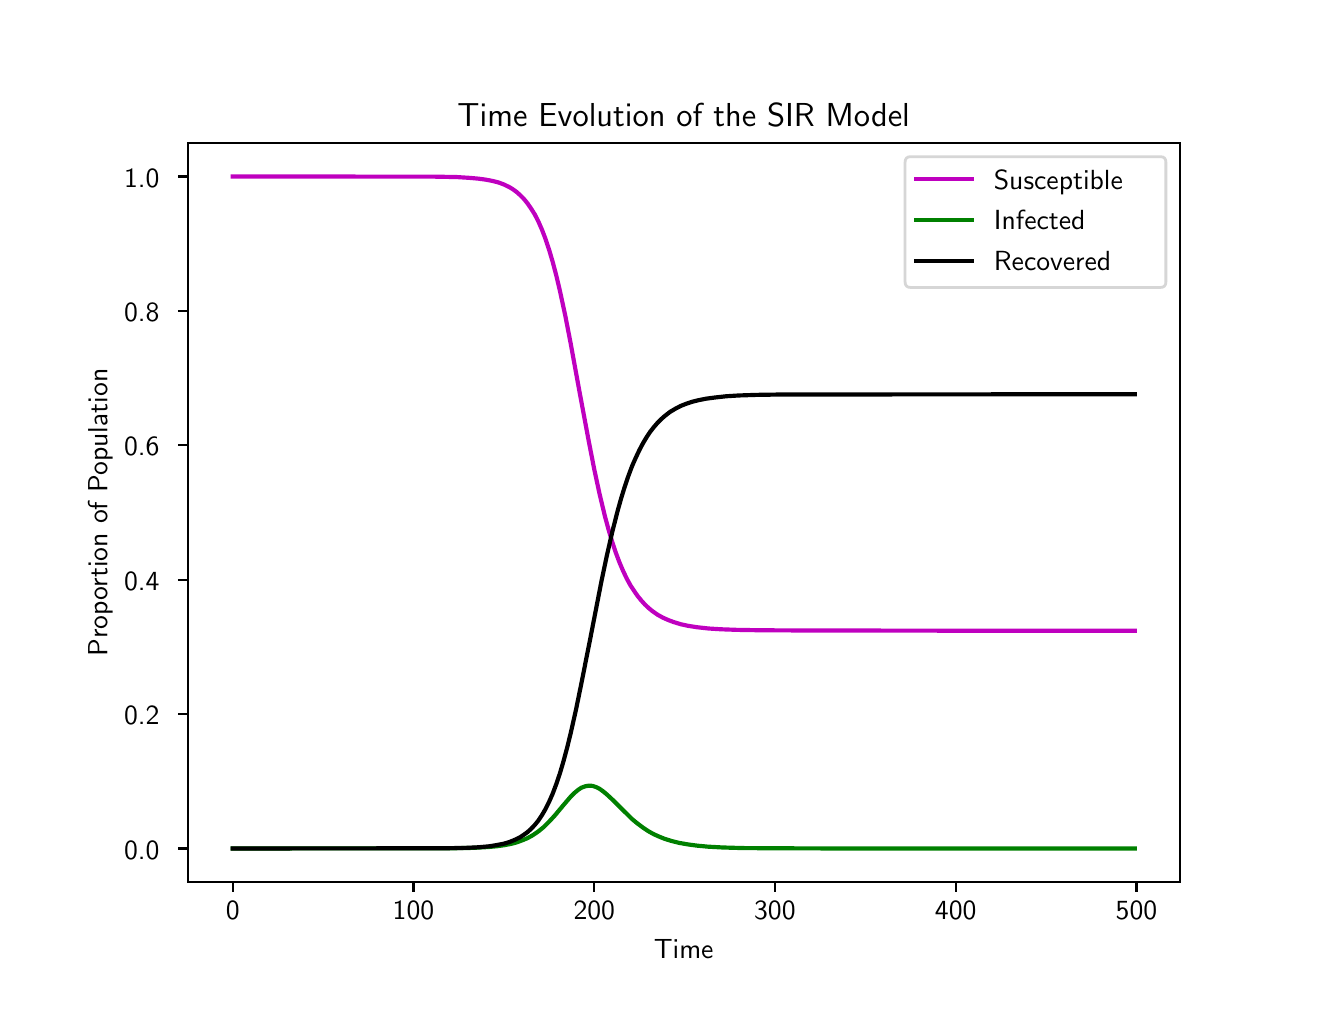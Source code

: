 \begingroup%
\makeatletter%
\begin{pgfpicture}%
\pgfpathrectangle{\pgfpointorigin}{\pgfqpoint{6.4in}{4.8in}}%
\pgfusepath{use as bounding box, clip}%
\begin{pgfscope}%
\pgfsetbuttcap%
\pgfsetmiterjoin%
\definecolor{currentfill}{rgb}{1.0,1.0,1.0}%
\pgfsetfillcolor{currentfill}%
\pgfsetlinewidth{0.0pt}%
\definecolor{currentstroke}{rgb}{1.0,1.0,1.0}%
\pgfsetstrokecolor{currentstroke}%
\pgfsetdash{}{0pt}%
\pgfpathmoveto{\pgfqpoint{0.0in}{0.0in}}%
\pgfpathlineto{\pgfqpoint{6.4in}{0.0in}}%
\pgfpathlineto{\pgfqpoint{6.4in}{4.8in}}%
\pgfpathlineto{\pgfqpoint{0.0in}{4.8in}}%
\pgfpathclose%
\pgfusepath{fill}%
\end{pgfscope}%
\begin{pgfscope}%
\pgfsetbuttcap%
\pgfsetmiterjoin%
\definecolor{currentfill}{rgb}{1.0,1.0,1.0}%
\pgfsetfillcolor{currentfill}%
\pgfsetlinewidth{0.0pt}%
\definecolor{currentstroke}{rgb}{0.0,0.0,0.0}%
\pgfsetstrokecolor{currentstroke}%
\pgfsetstrokeopacity{0.0}%
\pgfsetdash{}{0pt}%
\pgfpathmoveto{\pgfqpoint{0.8in}{0.528in}}%
\pgfpathlineto{\pgfqpoint{5.76in}{0.528in}}%
\pgfpathlineto{\pgfqpoint{5.76in}{4.224in}}%
\pgfpathlineto{\pgfqpoint{0.8in}{4.224in}}%
\pgfpathclose%
\pgfusepath{fill}%
\end{pgfscope}%
\begin{pgfscope}%
\pgfsetbuttcap%
\pgfsetroundjoin%
\definecolor{currentfill}{rgb}{0.0,0.0,0.0}%
\pgfsetfillcolor{currentfill}%
\pgfsetlinewidth{0.803pt}%
\definecolor{currentstroke}{rgb}{0.0,0.0,0.0}%
\pgfsetstrokecolor{currentstroke}%
\pgfsetdash{}{0pt}%
\pgfsys@defobject{currentmarker}{\pgfqpoint{0.0in}{-0.049in}}{\pgfqpoint{0.0in}{0.0in}}{%
\pgfpathmoveto{\pgfqpoint{0.0in}{0.0in}}%
\pgfpathlineto{\pgfqpoint{0.0in}{-0.049in}}%
\pgfusepath{stroke,fill}%
}%
\begin{pgfscope}%
\pgfsys@transformshift{1.025in}{0.528in}%
\pgfsys@useobject{currentmarker}{}%
\end{pgfscope}%
\end{pgfscope}%
\begin{pgfscope}%
\definecolor{textcolor}{rgb}{0.0,0.0,0.0}%
\pgfsetstrokecolor{textcolor}%
\pgfsetfillcolor{textcolor}%
\pgftext[x=1.025in,y=0.431in,,top]{\color{textcolor}\sffamily\fontsize{10.0}{12.0}\selectfont 0}%
\end{pgfscope}%
\begin{pgfscope}%
\pgfsetbuttcap%
\pgfsetroundjoin%
\definecolor{currentfill}{rgb}{0.0,0.0,0.0}%
\pgfsetfillcolor{currentfill}%
\pgfsetlinewidth{0.803pt}%
\definecolor{currentstroke}{rgb}{0.0,0.0,0.0}%
\pgfsetstrokecolor{currentstroke}%
\pgfsetdash{}{0pt}%
\pgfsys@defobject{currentmarker}{\pgfqpoint{0.0in}{-0.049in}}{\pgfqpoint{0.0in}{0.0in}}{%
\pgfpathmoveto{\pgfqpoint{0.0in}{0.0in}}%
\pgfpathlineto{\pgfqpoint{0.0in}{-0.049in}}%
\pgfusepath{stroke,fill}%
}%
\begin{pgfscope}%
\pgfsys@transformshift{1.929in}{0.528in}%
\pgfsys@useobject{currentmarker}{}%
\end{pgfscope}%
\end{pgfscope}%
\begin{pgfscope}%
\definecolor{textcolor}{rgb}{0.0,0.0,0.0}%
\pgfsetstrokecolor{textcolor}%
\pgfsetfillcolor{textcolor}%
\pgftext[x=1.929in,y=0.431in,,top]{\color{textcolor}\sffamily\fontsize{10.0}{12.0}\selectfont 100}%
\end{pgfscope}%
\begin{pgfscope}%
\pgfsetbuttcap%
\pgfsetroundjoin%
\definecolor{currentfill}{rgb}{0.0,0.0,0.0}%
\pgfsetfillcolor{currentfill}%
\pgfsetlinewidth{0.803pt}%
\definecolor{currentstroke}{rgb}{0.0,0.0,0.0}%
\pgfsetstrokecolor{currentstroke}%
\pgfsetdash{}{0pt}%
\pgfsys@defobject{currentmarker}{\pgfqpoint{0.0in}{-0.049in}}{\pgfqpoint{0.0in}{0.0in}}{%
\pgfpathmoveto{\pgfqpoint{0.0in}{0.0in}}%
\pgfpathlineto{\pgfqpoint{0.0in}{-0.049in}}%
\pgfusepath{stroke,fill}%
}%
\begin{pgfscope}%
\pgfsys@transformshift{2.833in}{0.528in}%
\pgfsys@useobject{currentmarker}{}%
\end{pgfscope}%
\end{pgfscope}%
\begin{pgfscope}%
\definecolor{textcolor}{rgb}{0.0,0.0,0.0}%
\pgfsetstrokecolor{textcolor}%
\pgfsetfillcolor{textcolor}%
\pgftext[x=2.833in,y=0.431in,,top]{\color{textcolor}\sffamily\fontsize{10.0}{12.0}\selectfont 200}%
\end{pgfscope}%
\begin{pgfscope}%
\pgfsetbuttcap%
\pgfsetroundjoin%
\definecolor{currentfill}{rgb}{0.0,0.0,0.0}%
\pgfsetfillcolor{currentfill}%
\pgfsetlinewidth{0.803pt}%
\definecolor{currentstroke}{rgb}{0.0,0.0,0.0}%
\pgfsetstrokecolor{currentstroke}%
\pgfsetdash{}{0pt}%
\pgfsys@defobject{currentmarker}{\pgfqpoint{0.0in}{-0.049in}}{\pgfqpoint{0.0in}{0.0in}}{%
\pgfpathmoveto{\pgfqpoint{0.0in}{0.0in}}%
\pgfpathlineto{\pgfqpoint{0.0in}{-0.049in}}%
\pgfusepath{stroke,fill}%
}%
\begin{pgfscope}%
\pgfsys@transformshift{3.736in}{0.528in}%
\pgfsys@useobject{currentmarker}{}%
\end{pgfscope}%
\end{pgfscope}%
\begin{pgfscope}%
\definecolor{textcolor}{rgb}{0.0,0.0,0.0}%
\pgfsetstrokecolor{textcolor}%
\pgfsetfillcolor{textcolor}%
\pgftext[x=3.736in,y=0.431in,,top]{\color{textcolor}\sffamily\fontsize{10.0}{12.0}\selectfont 300}%
\end{pgfscope}%
\begin{pgfscope}%
\pgfsetbuttcap%
\pgfsetroundjoin%
\definecolor{currentfill}{rgb}{0.0,0.0,0.0}%
\pgfsetfillcolor{currentfill}%
\pgfsetlinewidth{0.803pt}%
\definecolor{currentstroke}{rgb}{0.0,0.0,0.0}%
\pgfsetstrokecolor{currentstroke}%
\pgfsetdash{}{0pt}%
\pgfsys@defobject{currentmarker}{\pgfqpoint{0.0in}{-0.049in}}{\pgfqpoint{0.0in}{0.0in}}{%
\pgfpathmoveto{\pgfqpoint{0.0in}{0.0in}}%
\pgfpathlineto{\pgfqpoint{0.0in}{-0.049in}}%
\pgfusepath{stroke,fill}%
}%
\begin{pgfscope}%
\pgfsys@transformshift{4.64in}{0.528in}%
\pgfsys@useobject{currentmarker}{}%
\end{pgfscope}%
\end{pgfscope}%
\begin{pgfscope}%
\definecolor{textcolor}{rgb}{0.0,0.0,0.0}%
\pgfsetstrokecolor{textcolor}%
\pgfsetfillcolor{textcolor}%
\pgftext[x=4.64in,y=0.431in,,top]{\color{textcolor}\sffamily\fontsize{10.0}{12.0}\selectfont 400}%
\end{pgfscope}%
\begin{pgfscope}%
\pgfsetbuttcap%
\pgfsetroundjoin%
\definecolor{currentfill}{rgb}{0.0,0.0,0.0}%
\pgfsetfillcolor{currentfill}%
\pgfsetlinewidth{0.803pt}%
\definecolor{currentstroke}{rgb}{0.0,0.0,0.0}%
\pgfsetstrokecolor{currentstroke}%
\pgfsetdash{}{0pt}%
\pgfsys@defobject{currentmarker}{\pgfqpoint{0.0in}{-0.049in}}{\pgfqpoint{0.0in}{0.0in}}{%
\pgfpathmoveto{\pgfqpoint{0.0in}{0.0in}}%
\pgfpathlineto{\pgfqpoint{0.0in}{-0.049in}}%
\pgfusepath{stroke,fill}%
}%
\begin{pgfscope}%
\pgfsys@transformshift{5.544in}{0.528in}%
\pgfsys@useobject{currentmarker}{}%
\end{pgfscope}%
\end{pgfscope}%
\begin{pgfscope}%
\definecolor{textcolor}{rgb}{0.0,0.0,0.0}%
\pgfsetstrokecolor{textcolor}%
\pgfsetfillcolor{textcolor}%
\pgftext[x=5.544in,y=0.431in,,top]{\color{textcolor}\sffamily\fontsize{10.0}{12.0}\selectfont 500}%
\end{pgfscope}%
\begin{pgfscope}%
\definecolor{textcolor}{rgb}{0.0,0.0,0.0}%
\pgfsetstrokecolor{textcolor}%
\pgfsetfillcolor{textcolor}%
\pgftext[x=3.28in,y=0.241in,,top]{\color{textcolor}\sffamily\fontsize{10.0}{12.0}\selectfont Time}%
\end{pgfscope}%
\begin{pgfscope}%
\pgfsetbuttcap%
\pgfsetroundjoin%
\definecolor{currentfill}{rgb}{0.0,0.0,0.0}%
\pgfsetfillcolor{currentfill}%
\pgfsetlinewidth{0.803pt}%
\definecolor{currentstroke}{rgb}{0.0,0.0,0.0}%
\pgfsetstrokecolor{currentstroke}%
\pgfsetdash{}{0pt}%
\pgfsys@defobject{currentmarker}{\pgfqpoint{-0.049in}{0.0in}}{\pgfqpoint{-0.0in}{0.0in}}{%
\pgfpathmoveto{\pgfqpoint{-0.0in}{0.0in}}%
\pgfpathlineto{\pgfqpoint{-0.049in}{0.0in}}%
\pgfusepath{stroke,fill}%
}%
\begin{pgfscope}%
\pgfsys@transformshift{0.8in}{0.696in}%
\pgfsys@useobject{currentmarker}{}%
\end{pgfscope}%
\end{pgfscope}%
\begin{pgfscope}%
\definecolor{textcolor}{rgb}{0.0,0.0,0.0}%
\pgfsetstrokecolor{textcolor}%
\pgfsetfillcolor{textcolor}%
\pgftext[x=0.482in, y=0.643in, left, base]{\color{textcolor}\sffamily\fontsize{10.0}{12.0}\selectfont 0.0}%
\end{pgfscope}%
\begin{pgfscope}%
\pgfsetbuttcap%
\pgfsetroundjoin%
\definecolor{currentfill}{rgb}{0.0,0.0,0.0}%
\pgfsetfillcolor{currentfill}%
\pgfsetlinewidth{0.803pt}%
\definecolor{currentstroke}{rgb}{0.0,0.0,0.0}%
\pgfsetstrokecolor{currentstroke}%
\pgfsetdash{}{0pt}%
\pgfsys@defobject{currentmarker}{\pgfqpoint{-0.049in}{0.0in}}{\pgfqpoint{-0.0in}{0.0in}}{%
\pgfpathmoveto{\pgfqpoint{-0.0in}{0.0in}}%
\pgfpathlineto{\pgfqpoint{-0.049in}{0.0in}}%
\pgfusepath{stroke,fill}%
}%
\begin{pgfscope}%
\pgfsys@transformshift{0.8in}{1.368in}%
\pgfsys@useobject{currentmarker}{}%
\end{pgfscope}%
\end{pgfscope}%
\begin{pgfscope}%
\definecolor{textcolor}{rgb}{0.0,0.0,0.0}%
\pgfsetstrokecolor{textcolor}%
\pgfsetfillcolor{textcolor}%
\pgftext[x=0.482in, y=1.315in, left, base]{\color{textcolor}\sffamily\fontsize{10.0}{12.0}\selectfont 0.2}%
\end{pgfscope}%
\begin{pgfscope}%
\pgfsetbuttcap%
\pgfsetroundjoin%
\definecolor{currentfill}{rgb}{0.0,0.0,0.0}%
\pgfsetfillcolor{currentfill}%
\pgfsetlinewidth{0.803pt}%
\definecolor{currentstroke}{rgb}{0.0,0.0,0.0}%
\pgfsetstrokecolor{currentstroke}%
\pgfsetdash{}{0pt}%
\pgfsys@defobject{currentmarker}{\pgfqpoint{-0.049in}{0.0in}}{\pgfqpoint{-0.0in}{0.0in}}{%
\pgfpathmoveto{\pgfqpoint{-0.0in}{0.0in}}%
\pgfpathlineto{\pgfqpoint{-0.049in}{0.0in}}%
\pgfusepath{stroke,fill}%
}%
\begin{pgfscope}%
\pgfsys@transformshift{0.8in}{2.04in}%
\pgfsys@useobject{currentmarker}{}%
\end{pgfscope}%
\end{pgfscope}%
\begin{pgfscope}%
\definecolor{textcolor}{rgb}{0.0,0.0,0.0}%
\pgfsetstrokecolor{textcolor}%
\pgfsetfillcolor{textcolor}%
\pgftext[x=0.482in, y=1.987in, left, base]{\color{textcolor}\sffamily\fontsize{10.0}{12.0}\selectfont 0.4}%
\end{pgfscope}%
\begin{pgfscope}%
\pgfsetbuttcap%
\pgfsetroundjoin%
\definecolor{currentfill}{rgb}{0.0,0.0,0.0}%
\pgfsetfillcolor{currentfill}%
\pgfsetlinewidth{0.803pt}%
\definecolor{currentstroke}{rgb}{0.0,0.0,0.0}%
\pgfsetstrokecolor{currentstroke}%
\pgfsetdash{}{0pt}%
\pgfsys@defobject{currentmarker}{\pgfqpoint{-0.049in}{0.0in}}{\pgfqpoint{-0.0in}{0.0in}}{%
\pgfpathmoveto{\pgfqpoint{-0.0in}{0.0in}}%
\pgfpathlineto{\pgfqpoint{-0.049in}{0.0in}}%
\pgfusepath{stroke,fill}%
}%
\begin{pgfscope}%
\pgfsys@transformshift{0.8in}{2.712in}%
\pgfsys@useobject{currentmarker}{}%
\end{pgfscope}%
\end{pgfscope}%
\begin{pgfscope}%
\definecolor{textcolor}{rgb}{0.0,0.0,0.0}%
\pgfsetstrokecolor{textcolor}%
\pgfsetfillcolor{textcolor}%
\pgftext[x=0.482in, y=2.659in, left, base]{\color{textcolor}\sffamily\fontsize{10.0}{12.0}\selectfont 0.6}%
\end{pgfscope}%
\begin{pgfscope}%
\pgfsetbuttcap%
\pgfsetroundjoin%
\definecolor{currentfill}{rgb}{0.0,0.0,0.0}%
\pgfsetfillcolor{currentfill}%
\pgfsetlinewidth{0.803pt}%
\definecolor{currentstroke}{rgb}{0.0,0.0,0.0}%
\pgfsetstrokecolor{currentstroke}%
\pgfsetdash{}{0pt}%
\pgfsys@defobject{currentmarker}{\pgfqpoint{-0.049in}{0.0in}}{\pgfqpoint{-0.0in}{0.0in}}{%
\pgfpathmoveto{\pgfqpoint{-0.0in}{0.0in}}%
\pgfpathlineto{\pgfqpoint{-0.049in}{0.0in}}%
\pgfusepath{stroke,fill}%
}%
\begin{pgfscope}%
\pgfsys@transformshift{0.8in}{3.384in}%
\pgfsys@useobject{currentmarker}{}%
\end{pgfscope}%
\end{pgfscope}%
\begin{pgfscope}%
\definecolor{textcolor}{rgb}{0.0,0.0,0.0}%
\pgfsetstrokecolor{textcolor}%
\pgfsetfillcolor{textcolor}%
\pgftext[x=0.482in, y=3.331in, left, base]{\color{textcolor}\sffamily\fontsize{10.0}{12.0}\selectfont 0.8}%
\end{pgfscope}%
\begin{pgfscope}%
\pgfsetbuttcap%
\pgfsetroundjoin%
\definecolor{currentfill}{rgb}{0.0,0.0,0.0}%
\pgfsetfillcolor{currentfill}%
\pgfsetlinewidth{0.803pt}%
\definecolor{currentstroke}{rgb}{0.0,0.0,0.0}%
\pgfsetstrokecolor{currentstroke}%
\pgfsetdash{}{0pt}%
\pgfsys@defobject{currentmarker}{\pgfqpoint{-0.049in}{0.0in}}{\pgfqpoint{-0.0in}{0.0in}}{%
\pgfpathmoveto{\pgfqpoint{-0.0in}{0.0in}}%
\pgfpathlineto{\pgfqpoint{-0.049in}{0.0in}}%
\pgfusepath{stroke,fill}%
}%
\begin{pgfscope}%
\pgfsys@transformshift{0.8in}{4.056in}%
\pgfsys@useobject{currentmarker}{}%
\end{pgfscope}%
\end{pgfscope}%
\begin{pgfscope}%
\definecolor{textcolor}{rgb}{0.0,0.0,0.0}%
\pgfsetstrokecolor{textcolor}%
\pgfsetfillcolor{textcolor}%
\pgftext[x=0.482in, y=4.003in, left, base]{\color{textcolor}\sffamily\fontsize{10.0}{12.0}\selectfont 1.0}%
\end{pgfscope}%
\begin{pgfscope}%
\definecolor{textcolor}{rgb}{0.0,0.0,0.0}%
\pgfsetstrokecolor{textcolor}%
\pgfsetfillcolor{textcolor}%
\pgftext[x=0.426in,y=2.376in,,bottom,rotate=90.0]{\color{textcolor}\sffamily\fontsize{10.0}{12.0}\selectfont Proportion of Population}%
\end{pgfscope}%
\begin{pgfscope}%
\pgfpathrectangle{\pgfqpoint{0.8in}{0.528in}}{\pgfqpoint{4.96in}{3.696in}}%
\pgfusepath{clip}%
\pgfsetrectcap%
\pgfsetroundjoin%
\pgfsetlinewidth{1.506pt}%
\definecolor{currentstroke}{rgb}{0.75,0.0,0.75}%
\pgfsetstrokecolor{currentstroke}%
\pgfsetdash{}{0pt}%
\pgfpathmoveto{\pgfqpoint{1.025in}{4.056in}}%
\pgfpathlineto{\pgfqpoint{2.038in}{4.055in}}%
\pgfpathlineto{\pgfqpoint{2.146in}{4.053in}}%
\pgfpathlineto{\pgfqpoint{2.209in}{4.049in}}%
\pgfpathlineto{\pgfqpoint{2.254in}{4.045in}}%
\pgfpathlineto{\pgfqpoint{2.291in}{4.04in}}%
\pgfpathlineto{\pgfqpoint{2.327in}{4.033in}}%
\pgfpathlineto{\pgfqpoint{2.354in}{4.026in}}%
\pgfpathlineto{\pgfqpoint{2.381in}{4.016in}}%
\pgfpathlineto{\pgfqpoint{2.408in}{4.003in}}%
\pgfpathlineto{\pgfqpoint{2.426in}{3.992in}}%
\pgfpathlineto{\pgfqpoint{2.444in}{3.979in}}%
\pgfpathlineto{\pgfqpoint{2.462in}{3.963in}}%
\pgfpathlineto{\pgfqpoint{2.48in}{3.945in}}%
\pgfpathlineto{\pgfqpoint{2.498in}{3.923in}}%
\pgfpathlineto{\pgfqpoint{2.516in}{3.897in}}%
\pgfpathlineto{\pgfqpoint{2.535in}{3.867in}}%
\pgfpathlineto{\pgfqpoint{2.553in}{3.832in}}%
\pgfpathlineto{\pgfqpoint{2.571in}{3.791in}}%
\pgfpathlineto{\pgfqpoint{2.589in}{3.744in}}%
\pgfpathlineto{\pgfqpoint{2.607in}{3.69in}}%
\pgfpathlineto{\pgfqpoint{2.625in}{3.629in}}%
\pgfpathlineto{\pgfqpoint{2.643in}{3.561in}}%
\pgfpathlineto{\pgfqpoint{2.661in}{3.485in}}%
\pgfpathlineto{\pgfqpoint{2.688in}{3.36in}}%
\pgfpathlineto{\pgfqpoint{2.715in}{3.221in}}%
\pgfpathlineto{\pgfqpoint{2.76in}{2.975in}}%
\pgfpathlineto{\pgfqpoint{2.806in}{2.729in}}%
\pgfpathlineto{\pgfqpoint{2.833in}{2.591in}}%
\pgfpathlineto{\pgfqpoint{2.86in}{2.466in}}%
\pgfpathlineto{\pgfqpoint{2.887in}{2.354in}}%
\pgfpathlineto{\pgfqpoint{2.905in}{2.288in}}%
\pgfpathlineto{\pgfqpoint{2.923in}{2.228in}}%
\pgfpathlineto{\pgfqpoint{2.941in}{2.174in}}%
\pgfpathlineto{\pgfqpoint{2.959in}{2.126in}}%
\pgfpathlineto{\pgfqpoint{2.977in}{2.084in}}%
\pgfpathlineto{\pgfqpoint{2.995in}{2.046in}}%
\pgfpathlineto{\pgfqpoint{3.013in}{2.013in}}%
\pgfpathlineto{\pgfqpoint{3.032in}{1.984in}}%
\pgfpathlineto{\pgfqpoint{3.05in}{1.958in}}%
\pgfpathlineto{\pgfqpoint{3.068in}{1.936in}}%
\pgfpathlineto{\pgfqpoint{3.086in}{1.916in}}%
\pgfpathlineto{\pgfqpoint{3.104in}{1.899in}}%
\pgfpathlineto{\pgfqpoint{3.122in}{1.884in}}%
\pgfpathlineto{\pgfqpoint{3.149in}{1.865in}}%
\pgfpathlineto{\pgfqpoint{3.176in}{1.85in}}%
\pgfpathlineto{\pgfqpoint{3.203in}{1.838in}}%
\pgfpathlineto{\pgfqpoint{3.23in}{1.828in}}%
\pgfpathlineto{\pgfqpoint{3.266in}{1.817in}}%
\pgfpathlineto{\pgfqpoint{3.303in}{1.809in}}%
\pgfpathlineto{\pgfqpoint{3.348in}{1.802in}}%
\pgfpathlineto{\pgfqpoint{3.402in}{1.796in}}%
\pgfpathlineto{\pgfqpoint{3.465in}{1.792in}}%
\pgfpathlineto{\pgfqpoint{3.547in}{1.789in}}%
\pgfpathlineto{\pgfqpoint{3.664in}{1.787in}}%
\pgfpathlineto{\pgfqpoint{3.872in}{1.786in}}%
\pgfpathlineto{\pgfqpoint{4.55in}{1.785in}}%
\pgfpathlineto{\pgfqpoint{5.535in}{1.785in}}%
\pgfpathlineto{\pgfqpoint{5.535in}{1.785in}}%
\pgfusepath{stroke}%
\end{pgfscope}%
\begin{pgfscope}%
\pgfpathrectangle{\pgfqpoint{0.8in}{0.528in}}{\pgfqpoint{4.96in}{3.696in}}%
\pgfusepath{clip}%
\pgfsetrectcap%
\pgfsetroundjoin%
\pgfsetlinewidth{1.506pt}%
\definecolor{currentstroke}{rgb}{0.0,0.5,0.0}%
\pgfsetstrokecolor{currentstroke}%
\pgfsetdash{}{0pt}%
\pgfpathmoveto{\pgfqpoint{1.025in}{0.696in}}%
\pgfpathlineto{\pgfqpoint{2.119in}{0.697in}}%
\pgfpathlineto{\pgfqpoint{2.227in}{0.699in}}%
\pgfpathlineto{\pgfqpoint{2.3in}{0.703in}}%
\pgfpathlineto{\pgfqpoint{2.345in}{0.707in}}%
\pgfpathlineto{\pgfqpoint{2.381in}{0.712in}}%
\pgfpathlineto{\pgfqpoint{2.417in}{0.719in}}%
\pgfpathlineto{\pgfqpoint{2.444in}{0.726in}}%
\pgfpathlineto{\pgfqpoint{2.471in}{0.736in}}%
\pgfpathlineto{\pgfqpoint{2.498in}{0.747in}}%
\pgfpathlineto{\pgfqpoint{2.525in}{0.762in}}%
\pgfpathlineto{\pgfqpoint{2.553in}{0.781in}}%
\pgfpathlineto{\pgfqpoint{2.58in}{0.803in}}%
\pgfpathlineto{\pgfqpoint{2.607in}{0.83in}}%
\pgfpathlineto{\pgfqpoint{2.634in}{0.859in}}%
\pgfpathlineto{\pgfqpoint{2.679in}{0.913in}}%
\pgfpathlineto{\pgfqpoint{2.715in}{0.955in}}%
\pgfpathlineto{\pgfqpoint{2.733in}{0.973in}}%
\pgfpathlineto{\pgfqpoint{2.751in}{0.988in}}%
\pgfpathlineto{\pgfqpoint{2.769in}{1.0in}}%
\pgfpathlineto{\pgfqpoint{2.788in}{1.007in}}%
\pgfpathlineto{\pgfqpoint{2.806in}{1.01in}}%
\pgfpathlineto{\pgfqpoint{2.824in}{1.009in}}%
\pgfpathlineto{\pgfqpoint{2.842in}{1.003in}}%
\pgfpathlineto{\pgfqpoint{2.86in}{0.994in}}%
\pgfpathlineto{\pgfqpoint{2.878in}{0.981in}}%
\pgfpathlineto{\pgfqpoint{2.896in}{0.966in}}%
\pgfpathlineto{\pgfqpoint{2.923in}{0.941in}}%
\pgfpathlineto{\pgfqpoint{3.022in}{0.843in}}%
\pgfpathlineto{\pgfqpoint{3.05in}{0.82in}}%
\pgfpathlineto{\pgfqpoint{3.077in}{0.8in}}%
\pgfpathlineto{\pgfqpoint{3.104in}{0.782in}}%
\pgfpathlineto{\pgfqpoint{3.131in}{0.767in}}%
\pgfpathlineto{\pgfqpoint{3.158in}{0.755in}}%
\pgfpathlineto{\pgfqpoint{3.185in}{0.744in}}%
\pgfpathlineto{\pgfqpoint{3.221in}{0.733in}}%
\pgfpathlineto{\pgfqpoint{3.257in}{0.724in}}%
\pgfpathlineto{\pgfqpoint{3.303in}{0.716in}}%
\pgfpathlineto{\pgfqpoint{3.348in}{0.71in}}%
\pgfpathlineto{\pgfqpoint{3.402in}{0.705in}}%
\pgfpathlineto{\pgfqpoint{3.474in}{0.701in}}%
\pgfpathlineto{\pgfqpoint{3.574in}{0.698in}}%
\pgfpathlineto{\pgfqpoint{3.727in}{0.697in}}%
\pgfpathlineto{\pgfqpoint{4.053in}{0.696in}}%
\pgfpathlineto{\pgfqpoint{5.535in}{0.696in}}%
\pgfpathlineto{\pgfqpoint{5.535in}{0.696in}}%
\pgfusepath{stroke}%
\end{pgfscope}%
\begin{pgfscope}%
\pgfpathrectangle{\pgfqpoint{0.8in}{0.528in}}{\pgfqpoint{4.96in}{3.696in}}%
\pgfusepath{clip}%
\pgfsetrectcap%
\pgfsetroundjoin%
\pgfsetlinewidth{1.506pt}%
\definecolor{currentstroke}{rgb}{0.0,0.0,0.0}%
\pgfsetstrokecolor{currentstroke}%
\pgfsetdash{}{0pt}%
\pgfpathmoveto{\pgfqpoint{1.025in}{0.696in}}%
\pgfpathlineto{\pgfqpoint{2.083in}{0.697in}}%
\pgfpathlineto{\pgfqpoint{2.191in}{0.699in}}%
\pgfpathlineto{\pgfqpoint{2.254in}{0.702in}}%
\pgfpathlineto{\pgfqpoint{2.309in}{0.707in}}%
\pgfpathlineto{\pgfqpoint{2.345in}{0.713in}}%
\pgfpathlineto{\pgfqpoint{2.381in}{0.72in}}%
\pgfpathlineto{\pgfqpoint{2.408in}{0.728in}}%
\pgfpathlineto{\pgfqpoint{2.435in}{0.739in}}%
\pgfpathlineto{\pgfqpoint{2.462in}{0.752in}}%
\pgfpathlineto{\pgfqpoint{2.48in}{0.764in}}%
\pgfpathlineto{\pgfqpoint{2.498in}{0.777in}}%
\pgfpathlineto{\pgfqpoint{2.516in}{0.793in}}%
\pgfpathlineto{\pgfqpoint{2.535in}{0.813in}}%
\pgfpathlineto{\pgfqpoint{2.553in}{0.835in}}%
\pgfpathlineto{\pgfqpoint{2.571in}{0.862in}}%
\pgfpathlineto{\pgfqpoint{2.589in}{0.893in}}%
\pgfpathlineto{\pgfqpoint{2.607in}{0.929in}}%
\pgfpathlineto{\pgfqpoint{2.625in}{0.97in}}%
\pgfpathlineto{\pgfqpoint{2.643in}{1.018in}}%
\pgfpathlineto{\pgfqpoint{2.661in}{1.071in}}%
\pgfpathlineto{\pgfqpoint{2.679in}{1.132in}}%
\pgfpathlineto{\pgfqpoint{2.697in}{1.199in}}%
\pgfpathlineto{\pgfqpoint{2.715in}{1.272in}}%
\pgfpathlineto{\pgfqpoint{2.742in}{1.392in}}%
\pgfpathlineto{\pgfqpoint{2.769in}{1.524in}}%
\pgfpathlineto{\pgfqpoint{2.815in}{1.756in}}%
\pgfpathlineto{\pgfqpoint{2.869in}{2.033in}}%
\pgfpathlineto{\pgfqpoint{2.896in}{2.161in}}%
\pgfpathlineto{\pgfqpoint{2.923in}{2.279in}}%
\pgfpathlineto{\pgfqpoint{2.95in}{2.385in}}%
\pgfpathlineto{\pgfqpoint{2.968in}{2.449in}}%
\pgfpathlineto{\pgfqpoint{2.986in}{2.507in}}%
\pgfpathlineto{\pgfqpoint{3.004in}{2.56in}}%
\pgfpathlineto{\pgfqpoint{3.022in}{2.608in}}%
\pgfpathlineto{\pgfqpoint{3.041in}{2.651in}}%
\pgfpathlineto{\pgfqpoint{3.059in}{2.689in}}%
\pgfpathlineto{\pgfqpoint{3.077in}{2.723in}}%
\pgfpathlineto{\pgfqpoint{3.095in}{2.753in}}%
\pgfpathlineto{\pgfqpoint{3.113in}{2.78in}}%
\pgfpathlineto{\pgfqpoint{3.131in}{2.803in}}%
\pgfpathlineto{\pgfqpoint{3.149in}{2.824in}}%
\pgfpathlineto{\pgfqpoint{3.167in}{2.842in}}%
\pgfpathlineto{\pgfqpoint{3.185in}{2.858in}}%
\pgfpathlineto{\pgfqpoint{3.212in}{2.879in}}%
\pgfpathlineto{\pgfqpoint{3.239in}{2.895in}}%
\pgfpathlineto{\pgfqpoint{3.266in}{2.909in}}%
\pgfpathlineto{\pgfqpoint{3.294in}{2.92in}}%
\pgfpathlineto{\pgfqpoint{3.321in}{2.929in}}%
\pgfpathlineto{\pgfqpoint{3.357in}{2.938in}}%
\pgfpathlineto{\pgfqpoint{3.393in}{2.945in}}%
\pgfpathlineto{\pgfqpoint{3.438in}{2.951in}}%
\pgfpathlineto{\pgfqpoint{3.492in}{2.957in}}%
\pgfpathlineto{\pgfqpoint{3.556in}{2.961in}}%
\pgfpathlineto{\pgfqpoint{3.646in}{2.964in}}%
\pgfpathlineto{\pgfqpoint{3.782in}{2.966in}}%
\pgfpathlineto{\pgfqpoint{4.035in}{2.966in}}%
\pgfpathlineto{\pgfqpoint{5.227in}{2.967in}}%
\pgfpathlineto{\pgfqpoint{5.535in}{2.967in}}%
\pgfpathlineto{\pgfqpoint{5.535in}{2.967in}}%
\pgfusepath{stroke}%
\end{pgfscope}%
\begin{pgfscope}%
\pgfsetrectcap%
\pgfsetmiterjoin%
\pgfsetlinewidth{0.803pt}%
\definecolor{currentstroke}{rgb}{0.0,0.0,0.0}%
\pgfsetstrokecolor{currentstroke}%
\pgfsetdash{}{0pt}%
\pgfpathmoveto{\pgfqpoint{0.8in}{0.528in}}%
\pgfpathlineto{\pgfqpoint{0.8in}{4.224in}}%
\pgfusepath{stroke}%
\end{pgfscope}%
\begin{pgfscope}%
\pgfsetrectcap%
\pgfsetmiterjoin%
\pgfsetlinewidth{0.803pt}%
\definecolor{currentstroke}{rgb}{0.0,0.0,0.0}%
\pgfsetstrokecolor{currentstroke}%
\pgfsetdash{}{0pt}%
\pgfpathmoveto{\pgfqpoint{5.76in}{0.528in}}%
\pgfpathlineto{\pgfqpoint{5.76in}{4.224in}}%
\pgfusepath{stroke}%
\end{pgfscope}%
\begin{pgfscope}%
\pgfsetrectcap%
\pgfsetmiterjoin%
\pgfsetlinewidth{0.803pt}%
\definecolor{currentstroke}{rgb}{0.0,0.0,0.0}%
\pgfsetstrokecolor{currentstroke}%
\pgfsetdash{}{0pt}%
\pgfpathmoveto{\pgfqpoint{0.8in}{0.528in}}%
\pgfpathlineto{\pgfqpoint{5.76in}{0.528in}}%
\pgfusepath{stroke}%
\end{pgfscope}%
\begin{pgfscope}%
\pgfsetrectcap%
\pgfsetmiterjoin%
\pgfsetlinewidth{0.803pt}%
\definecolor{currentstroke}{rgb}{0.0,0.0,0.0}%
\pgfsetstrokecolor{currentstroke}%
\pgfsetdash{}{0pt}%
\pgfpathmoveto{\pgfqpoint{0.8in}{4.224in}}%
\pgfpathlineto{\pgfqpoint{5.76in}{4.224in}}%
\pgfusepath{stroke}%
\end{pgfscope}%
\begin{pgfscope}%
\definecolor{textcolor}{rgb}{0.0,0.0,0.0}%
\pgfsetstrokecolor{textcolor}%
\pgfsetfillcolor{textcolor}%
\pgftext[x=3.28in,y=4.307in,,base]{\color{textcolor}\sffamily\fontsize{12.0}{14.4}\selectfont Time Evolution of the SIR Model}%
\end{pgfscope}%
\begin{pgfscope}%
\pgfsetbuttcap%
\pgfsetmiterjoin%
\definecolor{currentfill}{rgb}{1.0,1.0,1.0}%
\pgfsetfillcolor{currentfill}%
\pgfsetfillopacity{0.8}%
\pgfsetlinewidth{1.004pt}%
\definecolor{currentstroke}{rgb}{0.8,0.8,0.8}%
\pgfsetstrokecolor{currentstroke}%
\pgfsetstrokeopacity{0.8}%
\pgfsetdash{}{0pt}%
\pgfpathmoveto{\pgfqpoint{4.415in}{3.501in}}%
\pgfpathlineto{\pgfqpoint{5.663in}{3.501in}}%
\pgfpathquadraticcurveto{\pgfqpoint{5.691in}{3.501in}}{\pgfqpoint{5.691in}{3.529in}}%
\pgfpathlineto{\pgfqpoint{5.691in}{4.127in}}%
\pgfpathquadraticcurveto{\pgfqpoint{5.691in}{4.155in}}{\pgfqpoint{5.663in}{4.155in}}%
\pgfpathlineto{\pgfqpoint{4.415in}{4.155in}}%
\pgfpathquadraticcurveto{\pgfqpoint{4.387in}{4.155in}}{\pgfqpoint{4.387in}{4.127in}}%
\pgfpathlineto{\pgfqpoint{4.387in}{3.529in}}%
\pgfpathquadraticcurveto{\pgfqpoint{4.387in}{3.501in}}{\pgfqpoint{4.415in}{3.501in}}%
\pgfpathclose%
\pgfusepath{stroke,fill}%
\end{pgfscope}%
\begin{pgfscope}%
\pgfsetrectcap%
\pgfsetroundjoin%
\pgfsetlinewidth{1.506pt}%
\definecolor{currentstroke}{rgb}{0.75,0.0,0.75}%
\pgfsetstrokecolor{currentstroke}%
\pgfsetdash{}{0pt}%
\pgfpathmoveto{\pgfqpoint{4.442in}{4.042in}}%
\pgfpathlineto{\pgfqpoint{4.72in}{4.042in}}%
\pgfusepath{stroke}%
\end{pgfscope}%
\begin{pgfscope}%
\definecolor{textcolor}{rgb}{0.0,0.0,0.0}%
\pgfsetstrokecolor{textcolor}%
\pgfsetfillcolor{textcolor}%
\pgftext[x=4.831in,y=3.993in,left,base]{\color{textcolor}\sffamily\fontsize{10.0}{12.0}\selectfont Susceptible}%
\end{pgfscope}%
\begin{pgfscope}%
\pgfsetrectcap%
\pgfsetroundjoin%
\pgfsetlinewidth{1.506pt}%
\definecolor{currentstroke}{rgb}{0.0,0.5,0.0}%
\pgfsetstrokecolor{currentstroke}%
\pgfsetdash{}{0pt}%
\pgfpathmoveto{\pgfqpoint{4.442in}{3.838in}}%
\pgfpathlineto{\pgfqpoint{4.72in}{3.838in}}%
\pgfusepath{stroke}%
\end{pgfscope}%
\begin{pgfscope}%
\definecolor{textcolor}{rgb}{0.0,0.0,0.0}%
\pgfsetstrokecolor{textcolor}%
\pgfsetfillcolor{textcolor}%
\pgftext[x=4.831in,y=3.79in,left,base]{\color{textcolor}\sffamily\fontsize{10.0}{12.0}\selectfont Infected}%
\end{pgfscope}%
\begin{pgfscope}%
\pgfsetrectcap%
\pgfsetroundjoin%
\pgfsetlinewidth{1.506pt}%
\definecolor{currentstroke}{rgb}{0.0,0.0,0.0}%
\pgfsetstrokecolor{currentstroke}%
\pgfsetdash{}{0pt}%
\pgfpathmoveto{\pgfqpoint{4.442in}{3.634in}}%
\pgfpathlineto{\pgfqpoint{4.72in}{3.634in}}%
\pgfusepath{stroke}%
\end{pgfscope}%
\begin{pgfscope}%
\definecolor{textcolor}{rgb}{0.0,0.0,0.0}%
\pgfsetstrokecolor{textcolor}%
\pgfsetfillcolor{textcolor}%
\pgftext[x=4.831in,y=3.586in,left,base]{\color{textcolor}\sffamily\fontsize{10.0}{12.0}\selectfont Recovered}%
\end{pgfscope}%
\end{pgfpicture}%
\makeatother%
\endgroup%
